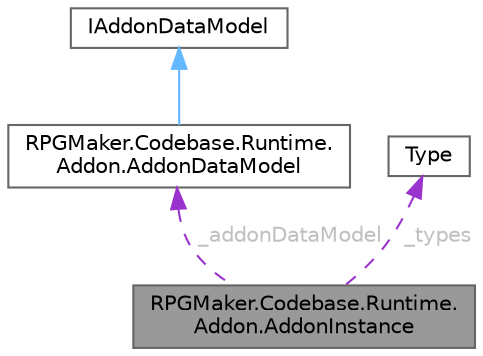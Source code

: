 digraph "RPGMaker.Codebase.Runtime.Addon.AddonInstance"
{
 // LATEX_PDF_SIZE
  bgcolor="transparent";
  edge [fontname=Helvetica,fontsize=10,labelfontname=Helvetica,labelfontsize=10];
  node [fontname=Helvetica,fontsize=10,shape=box,height=0.2,width=0.4];
  Node1 [id="Node000001",label="RPGMaker.Codebase.Runtime.\lAddon.AddonInstance",height=0.2,width=0.4,color="gray40", fillcolor="grey60", style="filled", fontcolor="black",tooltip="アドオン実体"];
  Node2 -> Node1 [id="edge1_Node000001_Node000002",dir="back",color="darkorchid3",style="dashed",tooltip=" ",label=" _addonDataModel",fontcolor="grey" ];
  Node2 [id="Node000002",label="RPGMaker.Codebase.Runtime.\lAddon.AddonDataModel",height=0.2,width=0.4,color="gray40", fillcolor="white", style="filled",URL="$d9/db8/class_r_p_g_maker_1_1_codebase_1_1_runtime_1_1_addon_1_1_addon_data_model.html",tooltip="アドオン・データ・モデル"];
  Node3 -> Node2 [id="edge2_Node000002_Node000003",dir="back",color="steelblue1",style="solid",tooltip=" "];
  Node3 [id="Node000003",label="IAddonDataModel",height=0.2,width=0.4,color="gray40", fillcolor="white", style="filled",URL="$d3/d3f/interface_r_p_g_maker_1_1_codebase_1_1_runtime_1_1_addon_1_1_i_addon_data_model.html",tooltip="アドオン・データ・モデル"];
  Node4 -> Node1 [id="edge3_Node000001_Node000004",dir="back",color="darkorchid3",style="dashed",tooltip=" ",label=" _types",fontcolor="grey" ];
  Node4 [id="Node000004",label="Type",height=0.2,width=0.4,color="gray40", fillcolor="white", style="filled",tooltip=" "];
}
